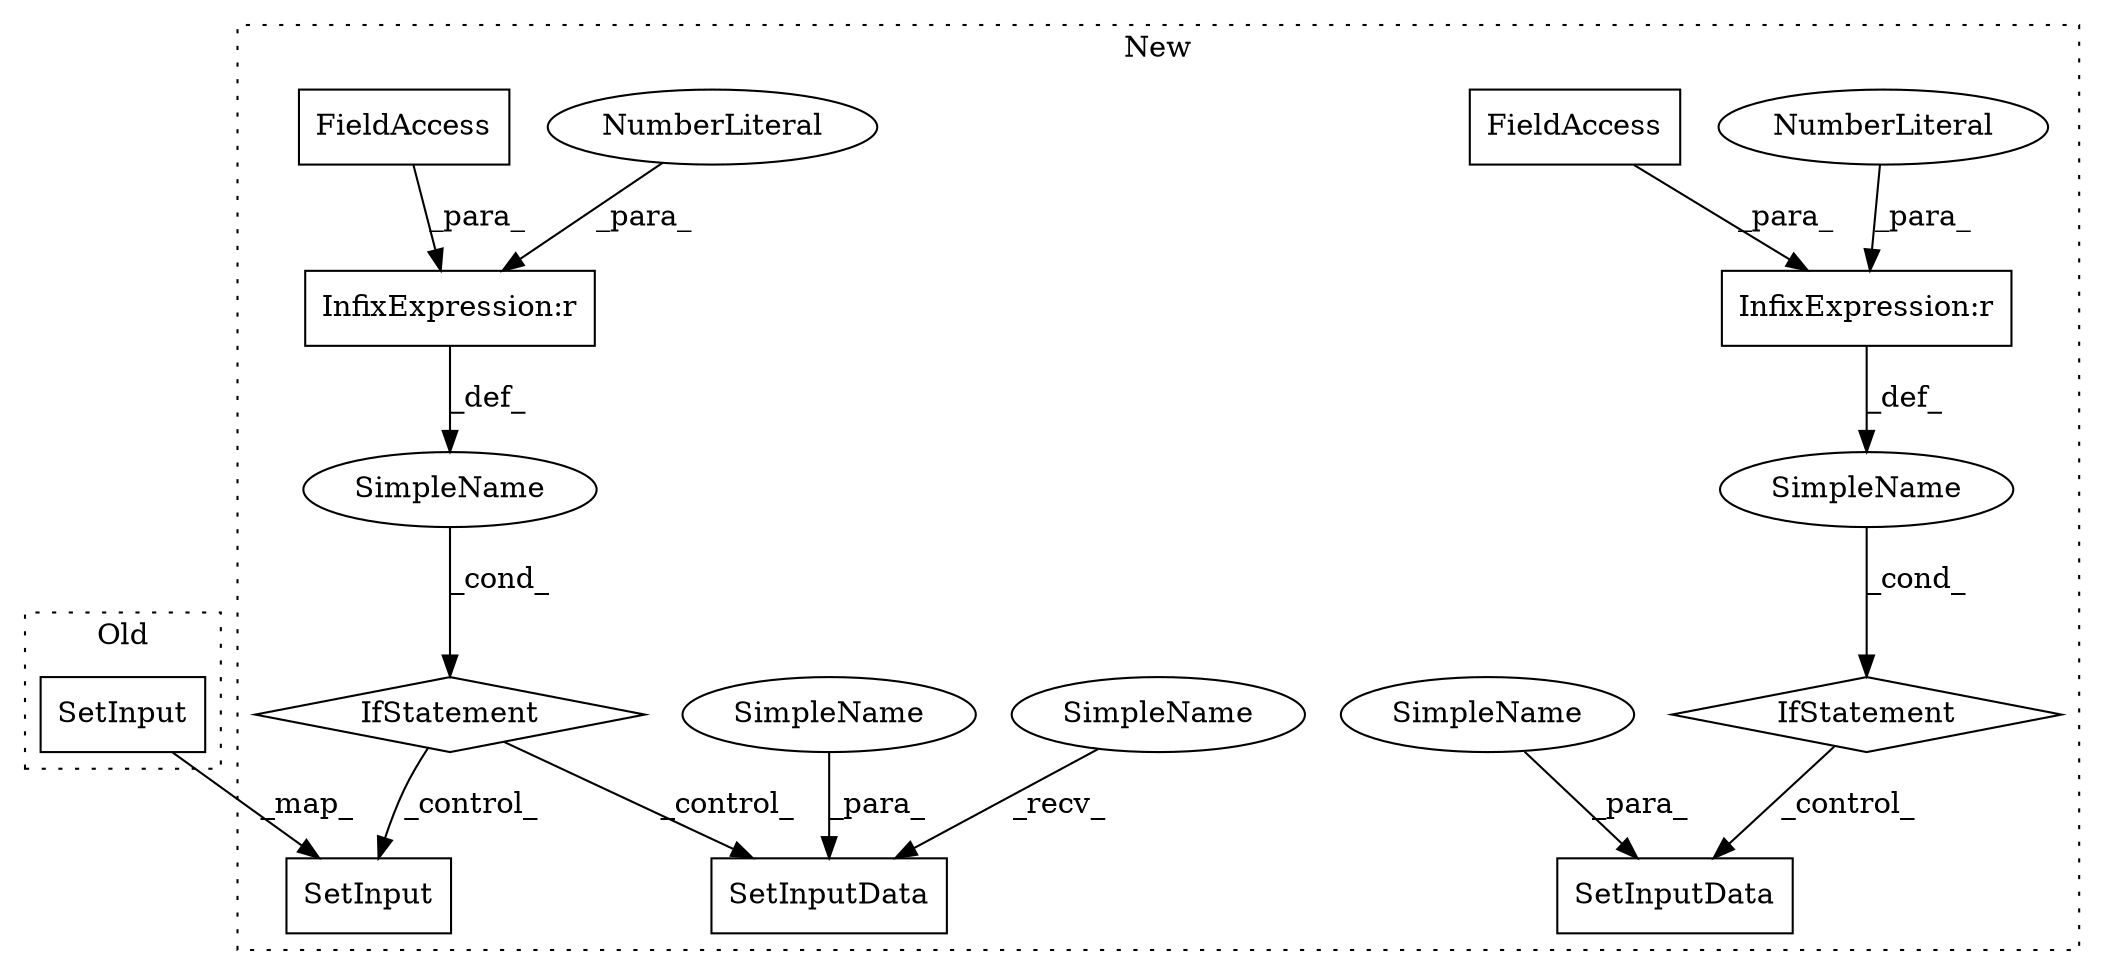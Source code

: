 digraph G {
subgraph cluster0 {
1 [label="SetInput" a="32" s="37955,37966" l="9,1" shape="box"];
label = "Old";
style="dotted";
}
subgraph cluster1 {
2 [label="SetInput" a="32" s="40149,40160" l="9,1" shape="box"];
3 [label="IfStatement" a="25" s="40105,40127" l="4,2" shape="diamond"];
4 [label="SimpleName" a="42" s="" l="" shape="ellipse"];
5 [label="InfixExpression:r" a="27" s="40122" l="4" shape="box"];
6 [label="NumberLiteral" a="34" s="40126" l="1" shape="ellipse"];
7 [label="SetInputData" a="32" s="40195,40210" l="13,1" shape="box"];
8 [label="FieldAccess" a="22" s="40109" l="13" shape="box"];
9 [label="SetInputData" a="32" s="39515,39530" l="13,1" shape="box"];
10 [label="InfixExpression:r" a="27" s="39442" l="4" shape="box"];
11 [label="NumberLiteral" a="34" s="39446" l="1" shape="ellipse"];
12 [label="FieldAccess" a="22" s="39429" l="13" shape="box"];
13 [label="SimpleName" a="42" s="" l="" shape="ellipse"];
14 [label="IfStatement" a="25" s="39425,39447" l="4,2" shape="diamond"];
15 [label="SimpleName" a="42" s="39528" l="2" shape="ellipse"];
16 [label="SimpleName" a="42" s="40208" l="2" shape="ellipse"];
17 [label="SimpleName" a="42" s="40183" l="11" shape="ellipse"];
label = "New";
style="dotted";
}
1 -> 2 [label="_map_"];
3 -> 2 [label="_control_"];
3 -> 7 [label="_control_"];
4 -> 3 [label="_cond_"];
5 -> 4 [label="_def_"];
6 -> 5 [label="_para_"];
8 -> 5 [label="_para_"];
10 -> 13 [label="_def_"];
11 -> 10 [label="_para_"];
12 -> 10 [label="_para_"];
13 -> 14 [label="_cond_"];
14 -> 9 [label="_control_"];
15 -> 9 [label="_para_"];
16 -> 7 [label="_para_"];
17 -> 7 [label="_recv_"];
}